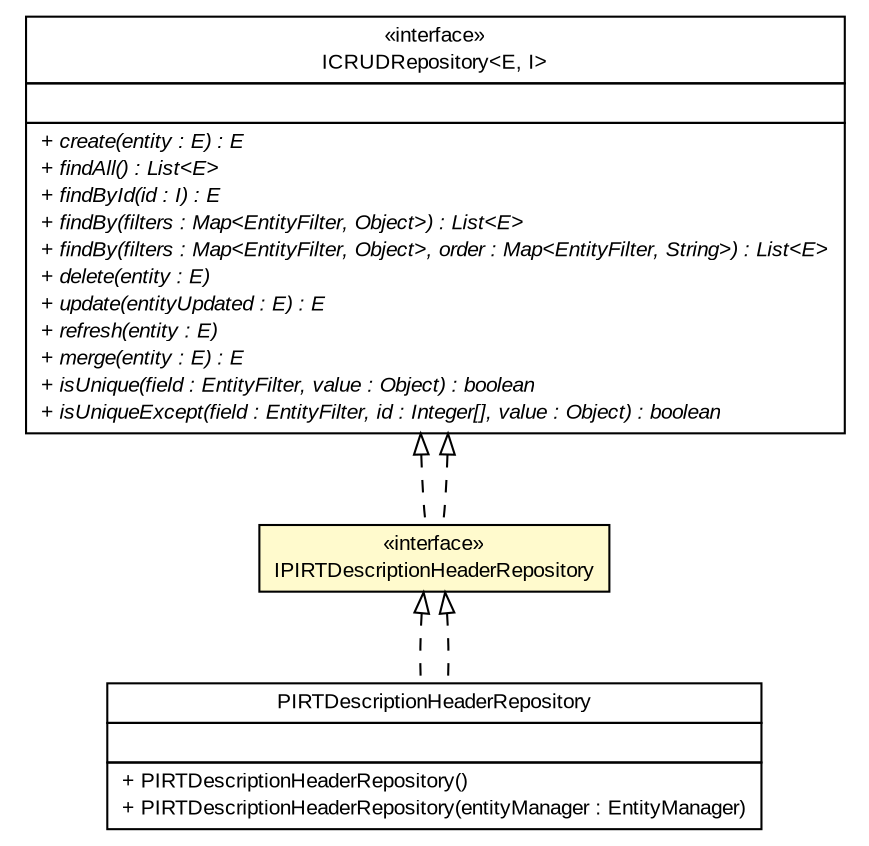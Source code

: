 #!/usr/local/bin/dot
#
# Class diagram 
# Generated by UMLGraph version R5_6-24-gf6e263 (http://www.umlgraph.org/)
#

digraph G {
	edge [fontname="arial",fontsize=10,labelfontname="arial",labelfontsize=10];
	node [fontname="arial",fontsize=10,shape=plaintext];
	nodesep=0.25;
	ranksep=0.5;
	// gov.sandia.cf.dao.ICRUDRepository<E, I>
	c184614 [label=<<table title="gov.sandia.cf.dao.ICRUDRepository" border="0" cellborder="1" cellspacing="0" cellpadding="2" port="p" href="./ICRUDRepository.html">
		<tr><td><table border="0" cellspacing="0" cellpadding="1">
<tr><td align="center" balign="center"> &#171;interface&#187; </td></tr>
<tr><td align="center" balign="center"> ICRUDRepository&lt;E, I&gt; </td></tr>
		</table></td></tr>
		<tr><td><table border="0" cellspacing="0" cellpadding="1">
<tr><td align="left" balign="left">  </td></tr>
		</table></td></tr>
		<tr><td><table border="0" cellspacing="0" cellpadding="1">
<tr><td align="left" balign="left"><font face="arial italic" point-size="10.0"> + create(entity : E) : E </font></td></tr>
<tr><td align="left" balign="left"><font face="arial italic" point-size="10.0"> + findAll() : List&lt;E&gt; </font></td></tr>
<tr><td align="left" balign="left"><font face="arial italic" point-size="10.0"> + findById(id : I) : E </font></td></tr>
<tr><td align="left" balign="left"><font face="arial italic" point-size="10.0"> + findBy(filters : Map&lt;EntityFilter, Object&gt;) : List&lt;E&gt; </font></td></tr>
<tr><td align="left" balign="left"><font face="arial italic" point-size="10.0"> + findBy(filters : Map&lt;EntityFilter, Object&gt;, order : Map&lt;EntityFilter, String&gt;) : List&lt;E&gt; </font></td></tr>
<tr><td align="left" balign="left"><font face="arial italic" point-size="10.0"> + delete(entity : E) </font></td></tr>
<tr><td align="left" balign="left"><font face="arial italic" point-size="10.0"> + update(entityUpdated : E) : E </font></td></tr>
<tr><td align="left" balign="left"><font face="arial italic" point-size="10.0"> + refresh(entity : E) </font></td></tr>
<tr><td align="left" balign="left"><font face="arial italic" point-size="10.0"> + merge(entity : E) : E </font></td></tr>
<tr><td align="left" balign="left"><font face="arial italic" point-size="10.0"> + isUnique(field : EntityFilter, value : Object) : boolean </font></td></tr>
<tr><td align="left" balign="left"><font face="arial italic" point-size="10.0"> + isUniqueExcept(field : EntityFilter, id : Integer[], value : Object) : boolean </font></td></tr>
		</table></td></tr>
		</table>>, URL="./ICRUDRepository.html", fontname="arial", fontcolor="black", fontsize=10.0];
	// gov.sandia.cf.dao.impl.PIRTDescriptionHeaderRepository
	c184665 [label=<<table title="gov.sandia.cf.dao.impl.PIRTDescriptionHeaderRepository" border="0" cellborder="1" cellspacing="0" cellpadding="2" port="p" href="./impl/PIRTDescriptionHeaderRepository.html">
		<tr><td><table border="0" cellspacing="0" cellpadding="1">
<tr><td align="center" balign="center"> PIRTDescriptionHeaderRepository </td></tr>
		</table></td></tr>
		<tr><td><table border="0" cellspacing="0" cellpadding="1">
<tr><td align="left" balign="left">  </td></tr>
		</table></td></tr>
		<tr><td><table border="0" cellspacing="0" cellpadding="1">
<tr><td align="left" balign="left"> + PIRTDescriptionHeaderRepository() </td></tr>
<tr><td align="left" balign="left"> + PIRTDescriptionHeaderRepository(entityManager : EntityManager) </td></tr>
		</table></td></tr>
		</table>>, URL="./impl/PIRTDescriptionHeaderRepository.html", fontname="arial", fontcolor="black", fontsize=10.0];
	// gov.sandia.cf.dao.IPIRTDescriptionHeaderRepository
	c184711 [label=<<table title="gov.sandia.cf.dao.IPIRTDescriptionHeaderRepository" border="0" cellborder="1" cellspacing="0" cellpadding="2" port="p" bgcolor="lemonChiffon" href="./IPIRTDescriptionHeaderRepository.html">
		<tr><td><table border="0" cellspacing="0" cellpadding="1">
<tr><td align="center" balign="center"> &#171;interface&#187; </td></tr>
<tr><td align="center" balign="center"> IPIRTDescriptionHeaderRepository </td></tr>
		</table></td></tr>
		</table>>, URL="./IPIRTDescriptionHeaderRepository.html", fontname="arial", fontcolor="black", fontsize=10.0];
	//gov.sandia.cf.dao.impl.PIRTDescriptionHeaderRepository implements gov.sandia.cf.dao.IPIRTDescriptionHeaderRepository
	c184711:p -> c184665:p [dir=back,arrowtail=empty,style=dashed];
	//gov.sandia.cf.dao.IPIRTDescriptionHeaderRepository implements gov.sandia.cf.dao.ICRUDRepository<E, I>
	c184614:p -> c184711:p [dir=back,arrowtail=empty,style=dashed];
	//gov.sandia.cf.dao.IPIRTDescriptionHeaderRepository implements gov.sandia.cf.dao.ICRUDRepository<E, I>
	c184614:p -> c184711:p [dir=back,arrowtail=empty,style=dashed];
	//gov.sandia.cf.dao.impl.PIRTDescriptionHeaderRepository implements gov.sandia.cf.dao.IPIRTDescriptionHeaderRepository
	c184711:p -> c184665:p [dir=back,arrowtail=empty,style=dashed];
}

